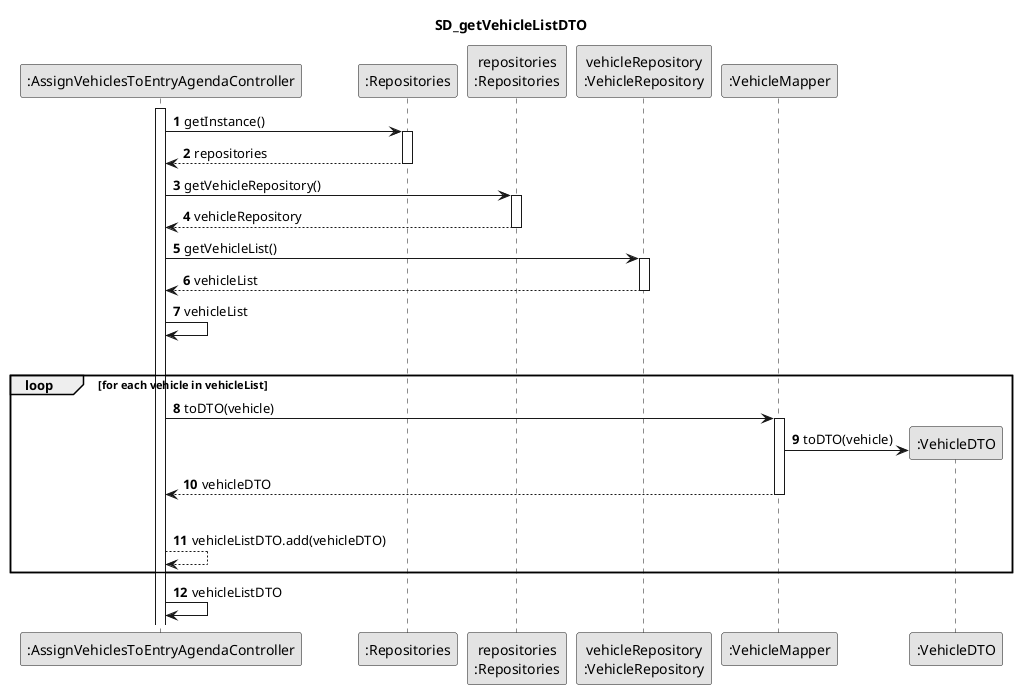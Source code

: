 @startuml
skinparam monochrome true
skinparam packageStyle rectangle
skinparam shadowing false

title SD_getVehicleListDTO

autonumber

participant ":AssignVehiclesToEntryAgendaController" as CTRL

participant ":Repositories" as REPO
participant "repositories\n:Repositories" as REPOInstance
participant "vehicleRepository\n:VehicleRepository" as VehicleRepository

participant ":VehicleMapper" as VehicleMapper
participant ":VehicleDTO" as VehicleDTO



activate CTRL

CTRL -> REPO : getInstance()
    activate REPO

        REPO --> CTRL : repositories
    deactivate REPO

    CTRL -> REPOInstance : getVehicleRepository()
    activate REPOInstance

        REPOInstance --> CTRL : vehicleRepository
    deactivate REPOInstance

    CTRL -> VehicleRepository : getVehicleList()
    activate VehicleRepository

        VehicleRepository --> CTRL : vehicleList
    deactivate VehicleRepository

    CTRL -> CTRL : vehicleList

    |||

    loop for each vehicle in vehicleList

    CTRL -> VehicleMapper : toDTO(vehicle)
    activate VehicleMapper

        VehicleMapper -> VehicleDTO** : toDTO(vehicle)

        VehicleMapper --> CTRL : vehicleDTO

        deactivate VehicleMapper
|||
        CTRL --> CTRL : vehicleListDTO.add(vehicleDTO)
end loop

CTRL -> CTRL : vehicleListDTO



@enduml